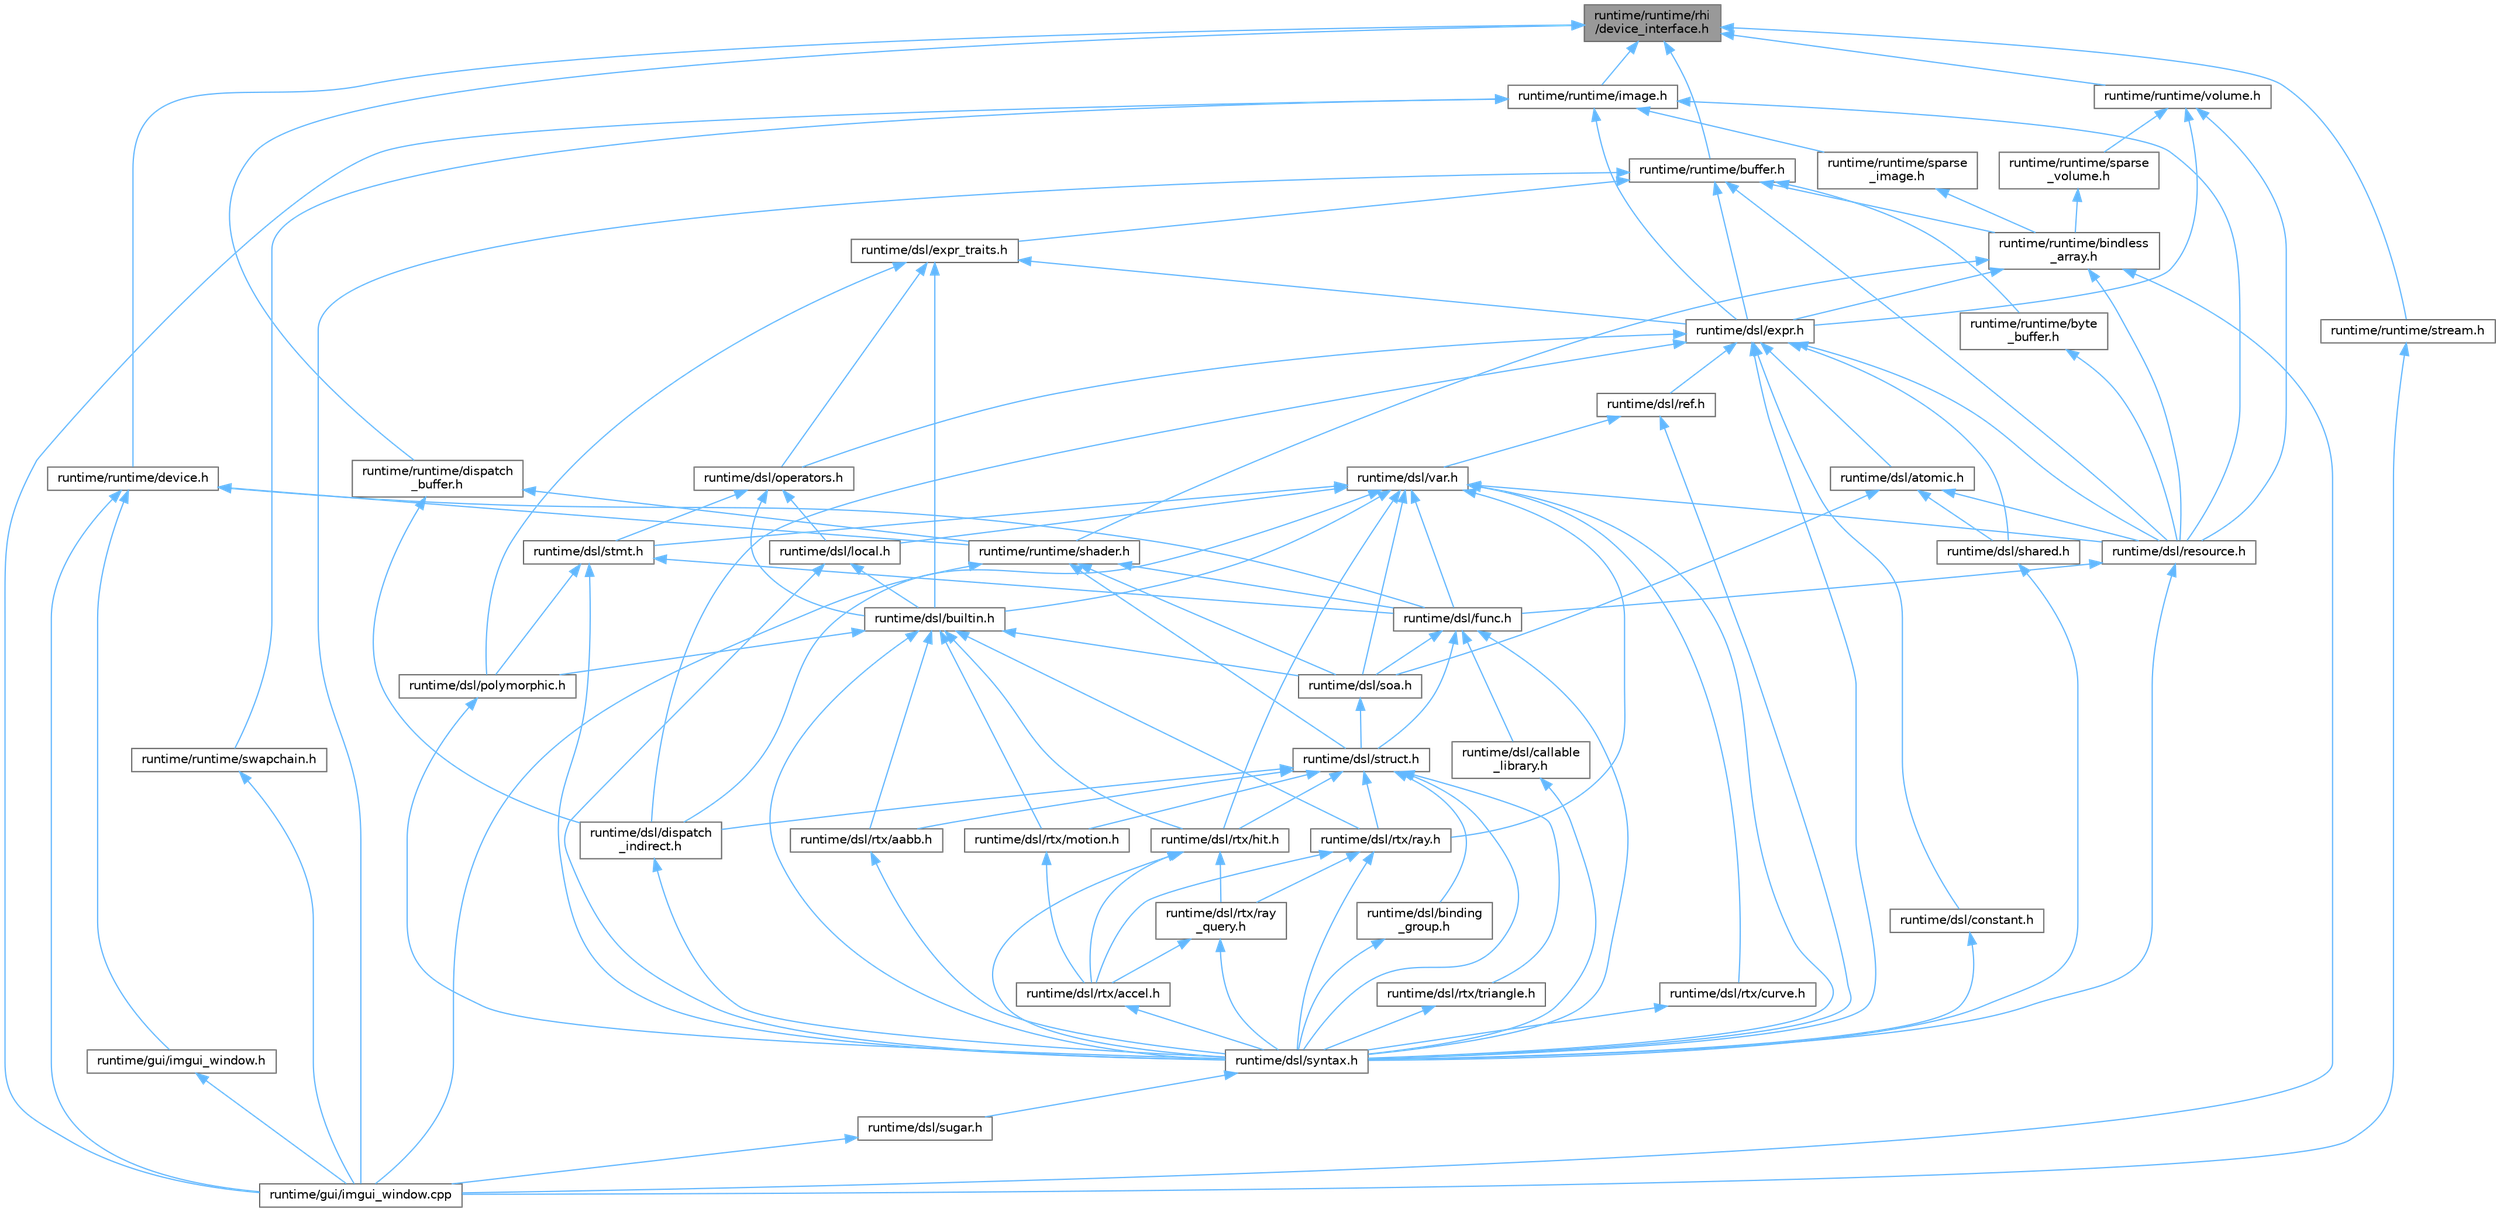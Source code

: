 digraph "runtime/runtime/rhi/device_interface.h"
{
 // LATEX_PDF_SIZE
  bgcolor="transparent";
  edge [fontname=Helvetica,fontsize=10,labelfontname=Helvetica,labelfontsize=10];
  node [fontname=Helvetica,fontsize=10,shape=box,height=0.2,width=0.4];
  Node1 [id="Node000001",label="runtime/runtime/rhi\l/device_interface.h",height=0.2,width=0.4,color="gray40", fillcolor="grey60", style="filled", fontcolor="black",tooltip=" "];
  Node1 -> Node2 [id="edge120_Node000001_Node000002",dir="back",color="steelblue1",style="solid",tooltip=" "];
  Node2 [id="Node000002",label="runtime/runtime/buffer.h",height=0.2,width=0.4,color="grey40", fillcolor="white", style="filled",URL="$buffer_8h.html",tooltip=" "];
  Node2 -> Node3 [id="edge121_Node000002_Node000003",dir="back",color="steelblue1",style="solid",tooltip=" "];
  Node3 [id="Node000003",label="runtime/dsl/expr.h",height=0.2,width=0.4,color="grey40", fillcolor="white", style="filled",URL="$expr_8h.html",tooltip=" "];
  Node3 -> Node4 [id="edge122_Node000003_Node000004",dir="back",color="steelblue1",style="solid",tooltip=" "];
  Node4 [id="Node000004",label="runtime/dsl/atomic.h",height=0.2,width=0.4,color="grey40", fillcolor="white", style="filled",URL="$dsl_2atomic_8h.html",tooltip=" "];
  Node4 -> Node5 [id="edge123_Node000004_Node000005",dir="back",color="steelblue1",style="solid",tooltip=" "];
  Node5 [id="Node000005",label="runtime/dsl/resource.h",height=0.2,width=0.4,color="grey40", fillcolor="white", style="filled",URL="$dsl_2resource_8h.html",tooltip=" "];
  Node5 -> Node6 [id="edge124_Node000005_Node000006",dir="back",color="steelblue1",style="solid",tooltip=" "];
  Node6 [id="Node000006",label="runtime/dsl/func.h",height=0.2,width=0.4,color="grey40", fillcolor="white", style="filled",URL="$func_8h.html",tooltip=" "];
  Node6 -> Node7 [id="edge125_Node000006_Node000007",dir="back",color="steelblue1",style="solid",tooltip=" "];
  Node7 [id="Node000007",label="runtime/dsl/callable\l_library.h",height=0.2,width=0.4,color="grey40", fillcolor="white", style="filled",URL="$dsl_2callable__library_8h.html",tooltip=" "];
  Node7 -> Node8 [id="edge126_Node000007_Node000008",dir="back",color="steelblue1",style="solid",tooltip=" "];
  Node8 [id="Node000008",label="runtime/dsl/syntax.h",height=0.2,width=0.4,color="grey40", fillcolor="white", style="filled",URL="$syntax_8h.html",tooltip=" "];
  Node8 -> Node9 [id="edge127_Node000008_Node000009",dir="back",color="steelblue1",style="solid",tooltip=" "];
  Node9 [id="Node000009",label="runtime/dsl/sugar.h",height=0.2,width=0.4,color="grey40", fillcolor="white", style="filled",URL="$sugar_8h.html",tooltip=" "];
  Node9 -> Node10 [id="edge128_Node000009_Node000010",dir="back",color="steelblue1",style="solid",tooltip=" "];
  Node10 [id="Node000010",label="runtime/gui/imgui_window.cpp",height=0.2,width=0.4,color="grey40", fillcolor="white", style="filled",URL="$imgui__window_8cpp.html",tooltip=" "];
  Node6 -> Node11 [id="edge129_Node000006_Node000011",dir="back",color="steelblue1",style="solid",tooltip=" "];
  Node11 [id="Node000011",label="runtime/dsl/soa.h",height=0.2,width=0.4,color="grey40", fillcolor="white", style="filled",URL="$soa_8h.html",tooltip=" "];
  Node11 -> Node12 [id="edge130_Node000011_Node000012",dir="back",color="steelblue1",style="solid",tooltip=" "];
  Node12 [id="Node000012",label="runtime/dsl/struct.h",height=0.2,width=0.4,color="grey40", fillcolor="white", style="filled",URL="$struct_8h.html",tooltip=" "];
  Node12 -> Node13 [id="edge131_Node000012_Node000013",dir="back",color="steelblue1",style="solid",tooltip=" "];
  Node13 [id="Node000013",label="runtime/dsl/binding\l_group.h",height=0.2,width=0.4,color="grey40", fillcolor="white", style="filled",URL="$binding__group_8h.html",tooltip=" "];
  Node13 -> Node8 [id="edge132_Node000013_Node000008",dir="back",color="steelblue1",style="solid",tooltip=" "];
  Node12 -> Node14 [id="edge133_Node000012_Node000014",dir="back",color="steelblue1",style="solid",tooltip=" "];
  Node14 [id="Node000014",label="runtime/dsl/dispatch\l_indirect.h",height=0.2,width=0.4,color="grey40", fillcolor="white", style="filled",URL="$dispatch__indirect_8h.html",tooltip=" "];
  Node14 -> Node8 [id="edge134_Node000014_Node000008",dir="back",color="steelblue1",style="solid",tooltip=" "];
  Node12 -> Node15 [id="edge135_Node000012_Node000015",dir="back",color="steelblue1",style="solid",tooltip=" "];
  Node15 [id="Node000015",label="runtime/dsl/rtx/aabb.h",height=0.2,width=0.4,color="grey40", fillcolor="white", style="filled",URL="$dsl_2rtx_2aabb_8h.html",tooltip=" "];
  Node15 -> Node8 [id="edge136_Node000015_Node000008",dir="back",color="steelblue1",style="solid",tooltip=" "];
  Node12 -> Node16 [id="edge137_Node000012_Node000016",dir="back",color="steelblue1",style="solid",tooltip=" "];
  Node16 [id="Node000016",label="runtime/dsl/rtx/hit.h",height=0.2,width=0.4,color="grey40", fillcolor="white", style="filled",URL="$dsl_2rtx_2hit_8h.html",tooltip=" "];
  Node16 -> Node17 [id="edge138_Node000016_Node000017",dir="back",color="steelblue1",style="solid",tooltip=" "];
  Node17 [id="Node000017",label="runtime/dsl/rtx/accel.h",height=0.2,width=0.4,color="grey40", fillcolor="white", style="filled",URL="$dsl_2rtx_2accel_8h.html",tooltip=" "];
  Node17 -> Node8 [id="edge139_Node000017_Node000008",dir="back",color="steelblue1",style="solid",tooltip=" "];
  Node16 -> Node18 [id="edge140_Node000016_Node000018",dir="back",color="steelblue1",style="solid",tooltip=" "];
  Node18 [id="Node000018",label="runtime/dsl/rtx/ray\l_query.h",height=0.2,width=0.4,color="grey40", fillcolor="white", style="filled",URL="$ray__query_8h.html",tooltip=" "];
  Node18 -> Node17 [id="edge141_Node000018_Node000017",dir="back",color="steelblue1",style="solid",tooltip=" "];
  Node18 -> Node8 [id="edge142_Node000018_Node000008",dir="back",color="steelblue1",style="solid",tooltip=" "];
  Node16 -> Node8 [id="edge143_Node000016_Node000008",dir="back",color="steelblue1",style="solid",tooltip=" "];
  Node12 -> Node19 [id="edge144_Node000012_Node000019",dir="back",color="steelblue1",style="solid",tooltip=" "];
  Node19 [id="Node000019",label="runtime/dsl/rtx/motion.h",height=0.2,width=0.4,color="grey40", fillcolor="white", style="filled",URL="$motion_8h.html",tooltip=" "];
  Node19 -> Node17 [id="edge145_Node000019_Node000017",dir="back",color="steelblue1",style="solid",tooltip=" "];
  Node12 -> Node20 [id="edge146_Node000012_Node000020",dir="back",color="steelblue1",style="solid",tooltip=" "];
  Node20 [id="Node000020",label="runtime/dsl/rtx/ray.h",height=0.2,width=0.4,color="grey40", fillcolor="white", style="filled",URL="$dsl_2rtx_2ray_8h.html",tooltip=" "];
  Node20 -> Node17 [id="edge147_Node000020_Node000017",dir="back",color="steelblue1",style="solid",tooltip=" "];
  Node20 -> Node18 [id="edge148_Node000020_Node000018",dir="back",color="steelblue1",style="solid",tooltip=" "];
  Node20 -> Node8 [id="edge149_Node000020_Node000008",dir="back",color="steelblue1",style="solid",tooltip=" "];
  Node12 -> Node21 [id="edge150_Node000012_Node000021",dir="back",color="steelblue1",style="solid",tooltip=" "];
  Node21 [id="Node000021",label="runtime/dsl/rtx/triangle.h",height=0.2,width=0.4,color="grey40", fillcolor="white", style="filled",URL="$dsl_2rtx_2triangle_8h.html",tooltip=" "];
  Node21 -> Node8 [id="edge151_Node000021_Node000008",dir="back",color="steelblue1",style="solid",tooltip=" "];
  Node12 -> Node8 [id="edge152_Node000012_Node000008",dir="back",color="steelblue1",style="solid",tooltip=" "];
  Node6 -> Node12 [id="edge153_Node000006_Node000012",dir="back",color="steelblue1",style="solid",tooltip=" "];
  Node6 -> Node8 [id="edge154_Node000006_Node000008",dir="back",color="steelblue1",style="solid",tooltip=" "];
  Node5 -> Node8 [id="edge155_Node000005_Node000008",dir="back",color="steelblue1",style="solid",tooltip=" "];
  Node4 -> Node22 [id="edge156_Node000004_Node000022",dir="back",color="steelblue1",style="solid",tooltip=" "];
  Node22 [id="Node000022",label="runtime/dsl/shared.h",height=0.2,width=0.4,color="grey40", fillcolor="white", style="filled",URL="$shared_8h.html",tooltip=" "];
  Node22 -> Node8 [id="edge157_Node000022_Node000008",dir="back",color="steelblue1",style="solid",tooltip=" "];
  Node4 -> Node11 [id="edge158_Node000004_Node000011",dir="back",color="steelblue1",style="solid",tooltip=" "];
  Node3 -> Node23 [id="edge159_Node000003_Node000023",dir="back",color="steelblue1",style="solid",tooltip=" "];
  Node23 [id="Node000023",label="runtime/dsl/constant.h",height=0.2,width=0.4,color="grey40", fillcolor="white", style="filled",URL="$constant_8h.html",tooltip=" "];
  Node23 -> Node8 [id="edge160_Node000023_Node000008",dir="back",color="steelblue1",style="solid",tooltip=" "];
  Node3 -> Node14 [id="edge161_Node000003_Node000014",dir="back",color="steelblue1",style="solid",tooltip=" "];
  Node3 -> Node24 [id="edge162_Node000003_Node000024",dir="back",color="steelblue1",style="solid",tooltip=" "];
  Node24 [id="Node000024",label="runtime/dsl/operators.h",height=0.2,width=0.4,color="grey40", fillcolor="white", style="filled",URL="$operators_8h.html",tooltip=" "];
  Node24 -> Node25 [id="edge163_Node000024_Node000025",dir="back",color="steelblue1",style="solid",tooltip=" "];
  Node25 [id="Node000025",label="runtime/dsl/builtin.h",height=0.2,width=0.4,color="grey40", fillcolor="white", style="filled",URL="$builtin_8h.html",tooltip=" "];
  Node25 -> Node26 [id="edge164_Node000025_Node000026",dir="back",color="steelblue1",style="solid",tooltip=" "];
  Node26 [id="Node000026",label="runtime/dsl/polymorphic.h",height=0.2,width=0.4,color="grey40", fillcolor="white", style="filled",URL="$polymorphic_8h.html",tooltip=" "];
  Node26 -> Node8 [id="edge165_Node000026_Node000008",dir="back",color="steelblue1",style="solid",tooltip=" "];
  Node25 -> Node15 [id="edge166_Node000025_Node000015",dir="back",color="steelblue1",style="solid",tooltip=" "];
  Node25 -> Node16 [id="edge167_Node000025_Node000016",dir="back",color="steelblue1",style="solid",tooltip=" "];
  Node25 -> Node19 [id="edge168_Node000025_Node000019",dir="back",color="steelblue1",style="solid",tooltip=" "];
  Node25 -> Node20 [id="edge169_Node000025_Node000020",dir="back",color="steelblue1",style="solid",tooltip=" "];
  Node25 -> Node11 [id="edge170_Node000025_Node000011",dir="back",color="steelblue1",style="solid",tooltip=" "];
  Node25 -> Node8 [id="edge171_Node000025_Node000008",dir="back",color="steelblue1",style="solid",tooltip=" "];
  Node24 -> Node27 [id="edge172_Node000024_Node000027",dir="back",color="steelblue1",style="solid",tooltip=" "];
  Node27 [id="Node000027",label="runtime/dsl/local.h",height=0.2,width=0.4,color="grey40", fillcolor="white", style="filled",URL="$local_8h.html",tooltip=" "];
  Node27 -> Node25 [id="edge173_Node000027_Node000025",dir="back",color="steelblue1",style="solid",tooltip=" "];
  Node27 -> Node8 [id="edge174_Node000027_Node000008",dir="back",color="steelblue1",style="solid",tooltip=" "];
  Node24 -> Node28 [id="edge175_Node000024_Node000028",dir="back",color="steelblue1",style="solid",tooltip=" "];
  Node28 [id="Node000028",label="runtime/dsl/stmt.h",height=0.2,width=0.4,color="grey40", fillcolor="white", style="filled",URL="$stmt_8h.html",tooltip=" "];
  Node28 -> Node6 [id="edge176_Node000028_Node000006",dir="back",color="steelblue1",style="solid",tooltip=" "];
  Node28 -> Node26 [id="edge177_Node000028_Node000026",dir="back",color="steelblue1",style="solid",tooltip=" "];
  Node28 -> Node8 [id="edge178_Node000028_Node000008",dir="back",color="steelblue1",style="solid",tooltip=" "];
  Node3 -> Node29 [id="edge179_Node000003_Node000029",dir="back",color="steelblue1",style="solid",tooltip=" "];
  Node29 [id="Node000029",label="runtime/dsl/ref.h",height=0.2,width=0.4,color="grey40", fillcolor="white", style="filled",URL="$ref_8h.html",tooltip=" "];
  Node29 -> Node8 [id="edge180_Node000029_Node000008",dir="back",color="steelblue1",style="solid",tooltip=" "];
  Node29 -> Node30 [id="edge181_Node000029_Node000030",dir="back",color="steelblue1",style="solid",tooltip=" "];
  Node30 [id="Node000030",label="runtime/dsl/var.h",height=0.2,width=0.4,color="grey40", fillcolor="white", style="filled",URL="$var_8h.html",tooltip=" "];
  Node30 -> Node25 [id="edge182_Node000030_Node000025",dir="back",color="steelblue1",style="solid",tooltip=" "];
  Node30 -> Node14 [id="edge183_Node000030_Node000014",dir="back",color="steelblue1",style="solid",tooltip=" "];
  Node30 -> Node6 [id="edge184_Node000030_Node000006",dir="back",color="steelblue1",style="solid",tooltip=" "];
  Node30 -> Node27 [id="edge185_Node000030_Node000027",dir="back",color="steelblue1",style="solid",tooltip=" "];
  Node30 -> Node5 [id="edge186_Node000030_Node000005",dir="back",color="steelblue1",style="solid",tooltip=" "];
  Node30 -> Node31 [id="edge187_Node000030_Node000031",dir="back",color="steelblue1",style="solid",tooltip=" "];
  Node31 [id="Node000031",label="runtime/dsl/rtx/curve.h",height=0.2,width=0.4,color="grey40", fillcolor="white", style="filled",URL="$dsl_2rtx_2curve_8h.html",tooltip=" "];
  Node31 -> Node8 [id="edge188_Node000031_Node000008",dir="back",color="steelblue1",style="solid",tooltip=" "];
  Node30 -> Node16 [id="edge189_Node000030_Node000016",dir="back",color="steelblue1",style="solid",tooltip=" "];
  Node30 -> Node20 [id="edge190_Node000030_Node000020",dir="back",color="steelblue1",style="solid",tooltip=" "];
  Node30 -> Node11 [id="edge191_Node000030_Node000011",dir="back",color="steelblue1",style="solid",tooltip=" "];
  Node30 -> Node28 [id="edge192_Node000030_Node000028",dir="back",color="steelblue1",style="solid",tooltip=" "];
  Node30 -> Node8 [id="edge193_Node000030_Node000008",dir="back",color="steelblue1",style="solid",tooltip=" "];
  Node3 -> Node5 [id="edge194_Node000003_Node000005",dir="back",color="steelblue1",style="solid",tooltip=" "];
  Node3 -> Node22 [id="edge195_Node000003_Node000022",dir="back",color="steelblue1",style="solid",tooltip=" "];
  Node3 -> Node8 [id="edge196_Node000003_Node000008",dir="back",color="steelblue1",style="solid",tooltip=" "];
  Node2 -> Node32 [id="edge197_Node000002_Node000032",dir="back",color="steelblue1",style="solid",tooltip=" "];
  Node32 [id="Node000032",label="runtime/dsl/expr_traits.h",height=0.2,width=0.4,color="grey40", fillcolor="white", style="filled",URL="$expr__traits_8h.html",tooltip=" "];
  Node32 -> Node25 [id="edge198_Node000032_Node000025",dir="back",color="steelblue1",style="solid",tooltip=" "];
  Node32 -> Node3 [id="edge199_Node000032_Node000003",dir="back",color="steelblue1",style="solid",tooltip=" "];
  Node32 -> Node24 [id="edge200_Node000032_Node000024",dir="back",color="steelblue1",style="solid",tooltip=" "];
  Node32 -> Node26 [id="edge201_Node000032_Node000026",dir="back",color="steelblue1",style="solid",tooltip=" "];
  Node2 -> Node5 [id="edge202_Node000002_Node000005",dir="back",color="steelblue1",style="solid",tooltip=" "];
  Node2 -> Node10 [id="edge203_Node000002_Node000010",dir="back",color="steelblue1",style="solid",tooltip=" "];
  Node2 -> Node33 [id="edge204_Node000002_Node000033",dir="back",color="steelblue1",style="solid",tooltip=" "];
  Node33 [id="Node000033",label="runtime/runtime/bindless\l_array.h",height=0.2,width=0.4,color="grey40", fillcolor="white", style="filled",URL="$bindless__array_8h.html",tooltip=" "];
  Node33 -> Node3 [id="edge205_Node000033_Node000003",dir="back",color="steelblue1",style="solid",tooltip=" "];
  Node33 -> Node5 [id="edge206_Node000033_Node000005",dir="back",color="steelblue1",style="solid",tooltip=" "];
  Node33 -> Node10 [id="edge207_Node000033_Node000010",dir="back",color="steelblue1",style="solid",tooltip=" "];
  Node33 -> Node34 [id="edge208_Node000033_Node000034",dir="back",color="steelblue1",style="solid",tooltip=" "];
  Node34 [id="Node000034",label="runtime/runtime/shader.h",height=0.2,width=0.4,color="grey40", fillcolor="white", style="filled",URL="$shader_8h.html",tooltip=" "];
  Node34 -> Node6 [id="edge209_Node000034_Node000006",dir="back",color="steelblue1",style="solid",tooltip=" "];
  Node34 -> Node11 [id="edge210_Node000034_Node000011",dir="back",color="steelblue1",style="solid",tooltip=" "];
  Node34 -> Node12 [id="edge211_Node000034_Node000012",dir="back",color="steelblue1",style="solid",tooltip=" "];
  Node34 -> Node10 [id="edge212_Node000034_Node000010",dir="back",color="steelblue1",style="solid",tooltip=" "];
  Node2 -> Node35 [id="edge213_Node000002_Node000035",dir="back",color="steelblue1",style="solid",tooltip=" "];
  Node35 [id="Node000035",label="runtime/runtime/byte\l_buffer.h",height=0.2,width=0.4,color="grey40", fillcolor="white", style="filled",URL="$byte__buffer_8h.html",tooltip=" "];
  Node35 -> Node5 [id="edge214_Node000035_Node000005",dir="back",color="steelblue1",style="solid",tooltip=" "];
  Node1 -> Node36 [id="edge215_Node000001_Node000036",dir="back",color="steelblue1",style="solid",tooltip=" "];
  Node36 [id="Node000036",label="runtime/runtime/device.h",height=0.2,width=0.4,color="grey40", fillcolor="white", style="filled",URL="$device_8h.html",tooltip=" "];
  Node36 -> Node6 [id="edge216_Node000036_Node000006",dir="back",color="steelblue1",style="solid",tooltip=" "];
  Node36 -> Node10 [id="edge217_Node000036_Node000010",dir="back",color="steelblue1",style="solid",tooltip=" "];
  Node36 -> Node37 [id="edge218_Node000036_Node000037",dir="back",color="steelblue1",style="solid",tooltip=" "];
  Node37 [id="Node000037",label="runtime/gui/imgui_window.h",height=0.2,width=0.4,color="grey40", fillcolor="white", style="filled",URL="$imgui__window_8h.html",tooltip=" "];
  Node37 -> Node10 [id="edge219_Node000037_Node000010",dir="back",color="steelblue1",style="solid",tooltip=" "];
  Node36 -> Node34 [id="edge220_Node000036_Node000034",dir="back",color="steelblue1",style="solid",tooltip=" "];
  Node1 -> Node38 [id="edge221_Node000001_Node000038",dir="back",color="steelblue1",style="solid",tooltip=" "];
  Node38 [id="Node000038",label="runtime/runtime/dispatch\l_buffer.h",height=0.2,width=0.4,color="grey40", fillcolor="white", style="filled",URL="$dispatch__buffer_8h.html",tooltip=" "];
  Node38 -> Node14 [id="edge222_Node000038_Node000014",dir="back",color="steelblue1",style="solid",tooltip=" "];
  Node38 -> Node34 [id="edge223_Node000038_Node000034",dir="back",color="steelblue1",style="solid",tooltip=" "];
  Node1 -> Node39 [id="edge224_Node000001_Node000039",dir="back",color="steelblue1",style="solid",tooltip=" "];
  Node39 [id="Node000039",label="runtime/runtime/image.h",height=0.2,width=0.4,color="grey40", fillcolor="white", style="filled",URL="$image_8h.html",tooltip=" "];
  Node39 -> Node3 [id="edge225_Node000039_Node000003",dir="back",color="steelblue1",style="solid",tooltip=" "];
  Node39 -> Node5 [id="edge226_Node000039_Node000005",dir="back",color="steelblue1",style="solid",tooltip=" "];
  Node39 -> Node10 [id="edge227_Node000039_Node000010",dir="back",color="steelblue1",style="solid",tooltip=" "];
  Node39 -> Node40 [id="edge228_Node000039_Node000040",dir="back",color="steelblue1",style="solid",tooltip=" "];
  Node40 [id="Node000040",label="runtime/runtime/sparse\l_image.h",height=0.2,width=0.4,color="grey40", fillcolor="white", style="filled",URL="$sparse__image_8h.html",tooltip=" "];
  Node40 -> Node33 [id="edge229_Node000040_Node000033",dir="back",color="steelblue1",style="solid",tooltip=" "];
  Node39 -> Node41 [id="edge230_Node000039_Node000041",dir="back",color="steelblue1",style="solid",tooltip=" "];
  Node41 [id="Node000041",label="runtime/runtime/swapchain.h",height=0.2,width=0.4,color="grey40", fillcolor="white", style="filled",URL="$swapchain_8h.html",tooltip=" "];
  Node41 -> Node10 [id="edge231_Node000041_Node000010",dir="back",color="steelblue1",style="solid",tooltip=" "];
  Node1 -> Node42 [id="edge232_Node000001_Node000042",dir="back",color="steelblue1",style="solid",tooltip=" "];
  Node42 [id="Node000042",label="runtime/runtime/stream.h",height=0.2,width=0.4,color="grey40", fillcolor="white", style="filled",URL="$stream_8h.html",tooltip=" "];
  Node42 -> Node10 [id="edge233_Node000042_Node000010",dir="back",color="steelblue1",style="solid",tooltip=" "];
  Node1 -> Node43 [id="edge234_Node000001_Node000043",dir="back",color="steelblue1",style="solid",tooltip=" "];
  Node43 [id="Node000043",label="runtime/runtime/volume.h",height=0.2,width=0.4,color="grey40", fillcolor="white", style="filled",URL="$volume_8h.html",tooltip=" "];
  Node43 -> Node3 [id="edge235_Node000043_Node000003",dir="back",color="steelblue1",style="solid",tooltip=" "];
  Node43 -> Node5 [id="edge236_Node000043_Node000005",dir="back",color="steelblue1",style="solid",tooltip=" "];
  Node43 -> Node44 [id="edge237_Node000043_Node000044",dir="back",color="steelblue1",style="solid",tooltip=" "];
  Node44 [id="Node000044",label="runtime/runtime/sparse\l_volume.h",height=0.2,width=0.4,color="grey40", fillcolor="white", style="filled",URL="$sparse__volume_8h.html",tooltip=" "];
  Node44 -> Node33 [id="edge238_Node000044_Node000033",dir="back",color="steelblue1",style="solid",tooltip=" "];
}

